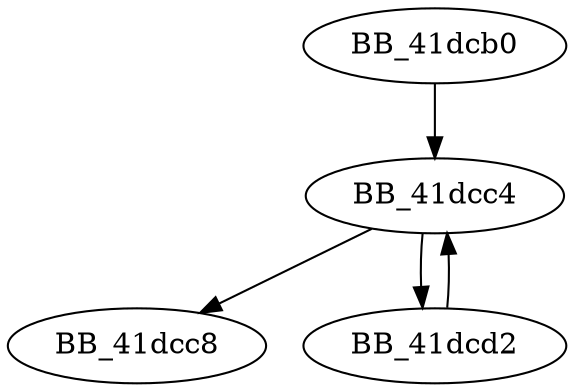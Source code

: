 DiGraph  _alloca_probe{
BB_41dcb0->BB_41dcc4
BB_41dcc4->BB_41dcc8
BB_41dcc4->BB_41dcd2
BB_41dcd2->BB_41dcc4
}
